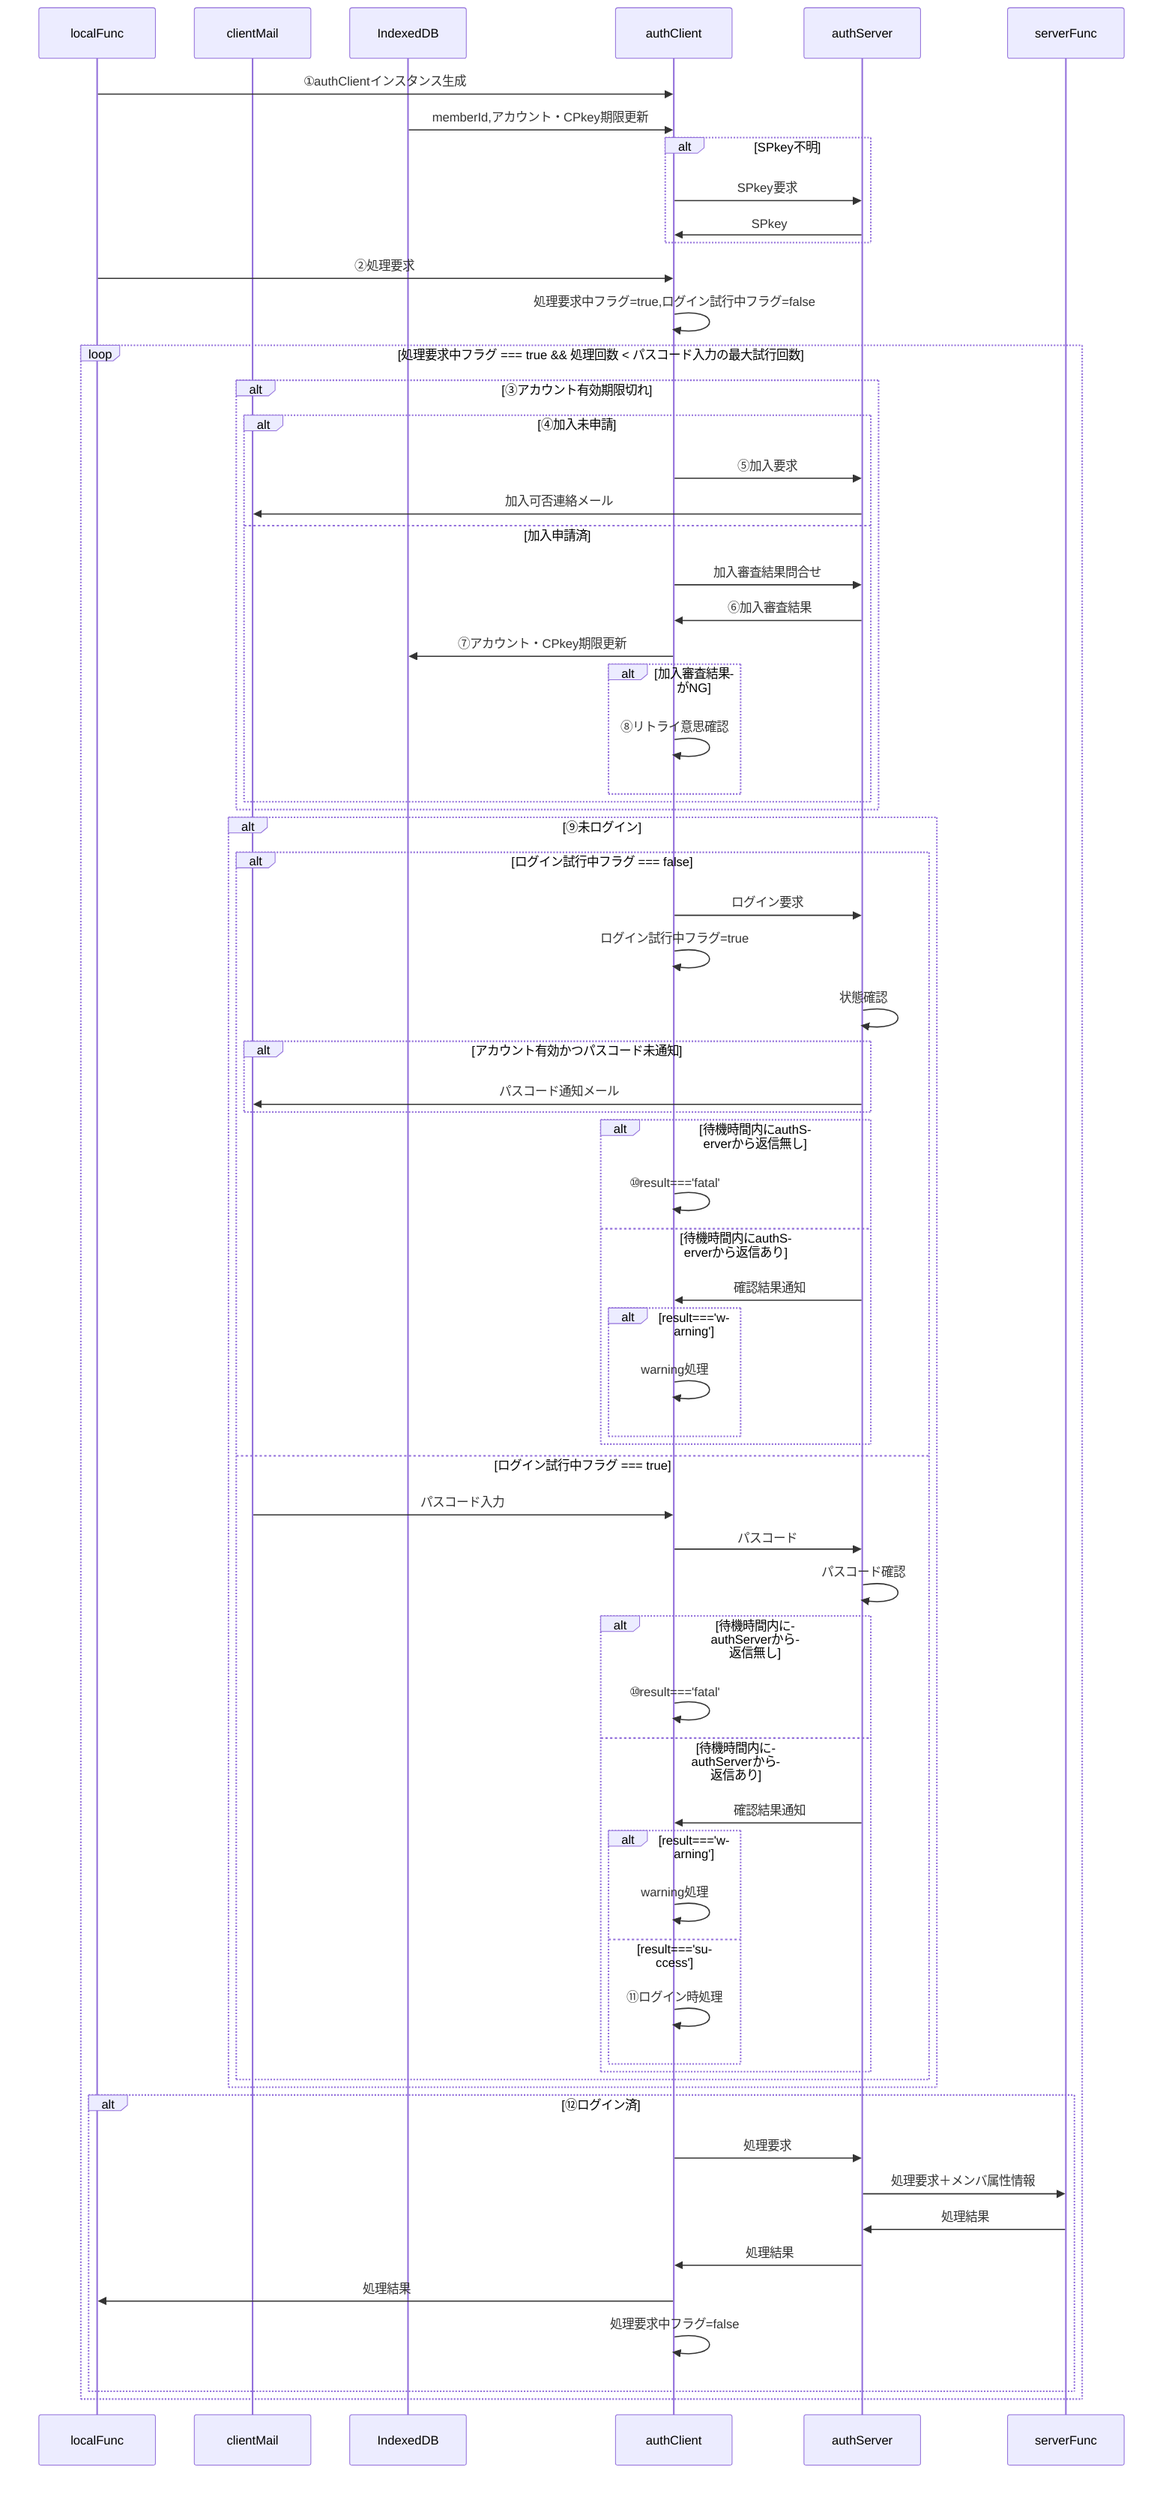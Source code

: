 sequenceDiagram
  participant localFunc
  participant clientMail
  %%participant encryptRequest
  participant IndexedDB
  participant authClient
  participant authServer
  %%participant memberList
  %%participant decryptRequest
  participant serverFunc
  %%participant admin

  localFunc->>authClient: ①authClientインスタンス生成
  IndexedDB->>authClient: memberId,アカウント・CPkey期限更新
  alt SPkey不明
    authClient->>authServer: SPkey要求
    authServer->>authClient: SPkey
  end
  localFunc->>authClient: ②処理要求

  authClient->>authClient: 処理要求中フラグ=true,ログイン試行中フラグ=false
  loop 処理要求中フラグ === true && 処理回数 < パスコード入力の最大試行回数

    alt ③アカウント有効期限切れ
      alt ④加入未申請
        authClient->>authServer: ⑤加入要求
        %% 加入審査は人間系なので到着日時未定
        authServer->>clientMail: 加入可否連絡メール
      else 加入申請済
        authClient->>authServer: 加入審査結果問合せ
        authServer->>authClient: ⑥加入審査結果
        authClient->>IndexedDB: ⑦アカウント・CPkey期限更新
        alt 加入審査結果がNG
          authClient->>authClient: ⑧リトライ意思確認
        end
      end
    end

    alt ⑨未ログイン
      alt ログイン試行中フラグ === false
        authClient->>authServer: ログイン要求
        authClient->>authClient: ログイン試行中フラグ=true
        authServer->>authServer: 状態確認
        alt アカウント有効かつパスコード未通知
          authServer->>clientMail: パスコード通知メール
        end
        alt 待機時間内にauthServerから返信無し
          authClient->>authClient: ⑩result==='fatal'
        else 待機時間内にauthServerから返信あり
          authServer->>authClient: 確認結果通知
          alt result==='warning'
            authClient->>authClient: warning処理
          end
        end
      else ログイン試行中フラグ === true
        clientMail->>authClient: パスコード入力
        authClient->>authServer: パスコード
        authServer->>authServer: パスコード確認
        alt 待機時間内にauthServerから返信無し
          authClient->>authClient: ⑩result==='fatal'
        else 待機時間内にauthServerから返信あり
          authServer->>authClient: 確認結果通知
          alt result==='warning'
            authClient->>authClient: warning処理
          else result==='success'
            authClient->>authClient: ⑪ログイン時処理
          end
        end
      end
    end

    alt ⑫ログイン済
      authClient->>authServer: 処理要求
      authServer->>serverFunc: 処理要求＋メンバ属性情報
      serverFunc->>authServer: 処理結果
      authServer->>authClient: 処理結果
      authClient->>localFunc: 処理結果
      authClient->>authClient: 処理要求中フラグ=false
    end
  end